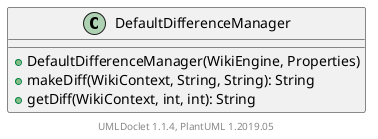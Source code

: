 @startuml

    class DefaultDifferenceManager [[DefaultDifferenceManager.html]] {
        +DefaultDifferenceManager(WikiEngine, Properties)
        +makeDiff(WikiContext, String, String): String
        +getDiff(WikiContext, int, int): String
    }


    center footer UMLDoclet 1.1.4, PlantUML 1.2019.05
@enduml
